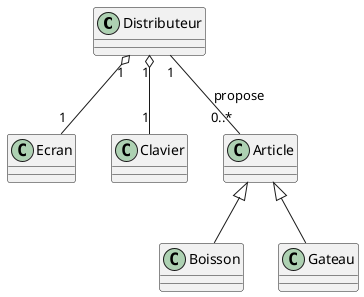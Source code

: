 Classes : Distributeur, Ecran, Article, Boisson, Clavier, Gateau
– Le distributeur est composé d’un écran et d’un clavier de saisie
– Des articles tel que des boissons ou des gâteaux y sont disponible

@startuml
'skinparam groupInheritance 3
class Distributeur
class Ecran
class Clavier
class Article
class Boisson
class Gateau

Article <|-- Boisson
Article <|-- Gateau

Distributeur "1" o-- "1" Ecran
Distributeur "1" o-- "1" Clavier
Distributeur "1" -- "0..*" Article: propose

@enduml